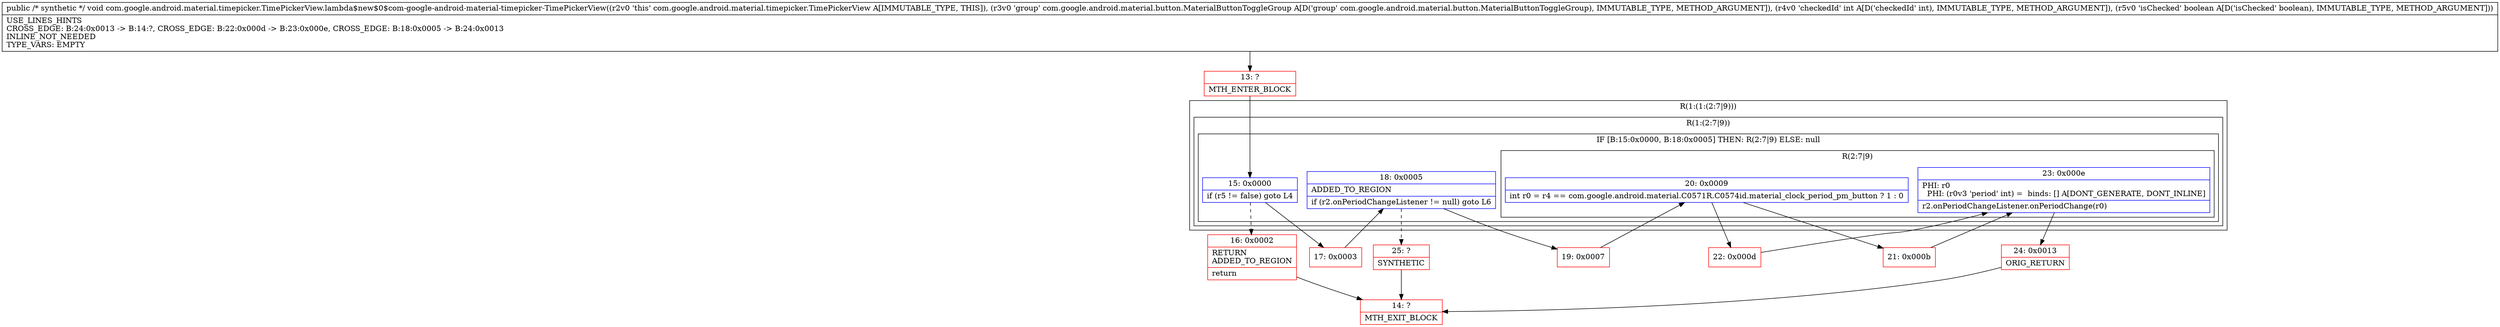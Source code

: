 digraph "CFG forcom.google.android.material.timepicker.TimePickerView.lambda$new$0$com\-google\-android\-material\-timepicker\-TimePickerView(Lcom\/google\/android\/material\/button\/MaterialButtonToggleGroup;IZ)V" {
subgraph cluster_Region_281661987 {
label = "R(1:(1:(2:7|9)))";
node [shape=record,color=blue];
subgraph cluster_Region_1811894714 {
label = "R(1:(2:7|9))";
node [shape=record,color=blue];
subgraph cluster_IfRegion_424555392 {
label = "IF [B:15:0x0000, B:18:0x0005] THEN: R(2:7|9) ELSE: null";
node [shape=record,color=blue];
Node_15 [shape=record,label="{15\:\ 0x0000|if (r5 != false) goto L4\l}"];
Node_18 [shape=record,label="{18\:\ 0x0005|ADDED_TO_REGION\l|if (r2.onPeriodChangeListener != null) goto L6\l}"];
subgraph cluster_Region_1085195933 {
label = "R(2:7|9)";
node [shape=record,color=blue];
Node_20 [shape=record,label="{20\:\ 0x0009|int r0 = r4 == com.google.android.material.C0571R.C0574id.material_clock_period_pm_button ? 1 : 0\l}"];
Node_23 [shape=record,label="{23\:\ 0x000e|PHI: r0 \l  PHI: (r0v3 'period' int) =  binds: [] A[DONT_GENERATE, DONT_INLINE]\l|r2.onPeriodChangeListener.onPeriodChange(r0)\l}"];
}
}
}
}
Node_13 [shape=record,color=red,label="{13\:\ ?|MTH_ENTER_BLOCK\l}"];
Node_16 [shape=record,color=red,label="{16\:\ 0x0002|RETURN\lADDED_TO_REGION\l|return\l}"];
Node_14 [shape=record,color=red,label="{14\:\ ?|MTH_EXIT_BLOCK\l}"];
Node_17 [shape=record,color=red,label="{17\:\ 0x0003}"];
Node_19 [shape=record,color=red,label="{19\:\ 0x0007}"];
Node_21 [shape=record,color=red,label="{21\:\ 0x000b}"];
Node_24 [shape=record,color=red,label="{24\:\ 0x0013|ORIG_RETURN\l}"];
Node_22 [shape=record,color=red,label="{22\:\ 0x000d}"];
Node_25 [shape=record,color=red,label="{25\:\ ?|SYNTHETIC\l}"];
MethodNode[shape=record,label="{public \/* synthetic *\/ void com.google.android.material.timepicker.TimePickerView.lambda$new$0$com\-google\-android\-material\-timepicker\-TimePickerView((r2v0 'this' com.google.android.material.timepicker.TimePickerView A[IMMUTABLE_TYPE, THIS]), (r3v0 'group' com.google.android.material.button.MaterialButtonToggleGroup A[D('group' com.google.android.material.button.MaterialButtonToggleGroup), IMMUTABLE_TYPE, METHOD_ARGUMENT]), (r4v0 'checkedId' int A[D('checkedId' int), IMMUTABLE_TYPE, METHOD_ARGUMENT]), (r5v0 'isChecked' boolean A[D('isChecked' boolean), IMMUTABLE_TYPE, METHOD_ARGUMENT]))  | USE_LINES_HINTS\lCROSS_EDGE: B:24:0x0013 \-\> B:14:?, CROSS_EDGE: B:22:0x000d \-\> B:23:0x000e, CROSS_EDGE: B:18:0x0005 \-\> B:24:0x0013\lINLINE_NOT_NEEDED\lTYPE_VARS: EMPTY\l}"];
MethodNode -> Node_13;Node_15 -> Node_16[style=dashed];
Node_15 -> Node_17;
Node_18 -> Node_19;
Node_18 -> Node_25[style=dashed];
Node_20 -> Node_21;
Node_20 -> Node_22;
Node_23 -> Node_24;
Node_13 -> Node_15;
Node_16 -> Node_14;
Node_17 -> Node_18;
Node_19 -> Node_20;
Node_21 -> Node_23;
Node_24 -> Node_14;
Node_22 -> Node_23;
Node_25 -> Node_14;
}

